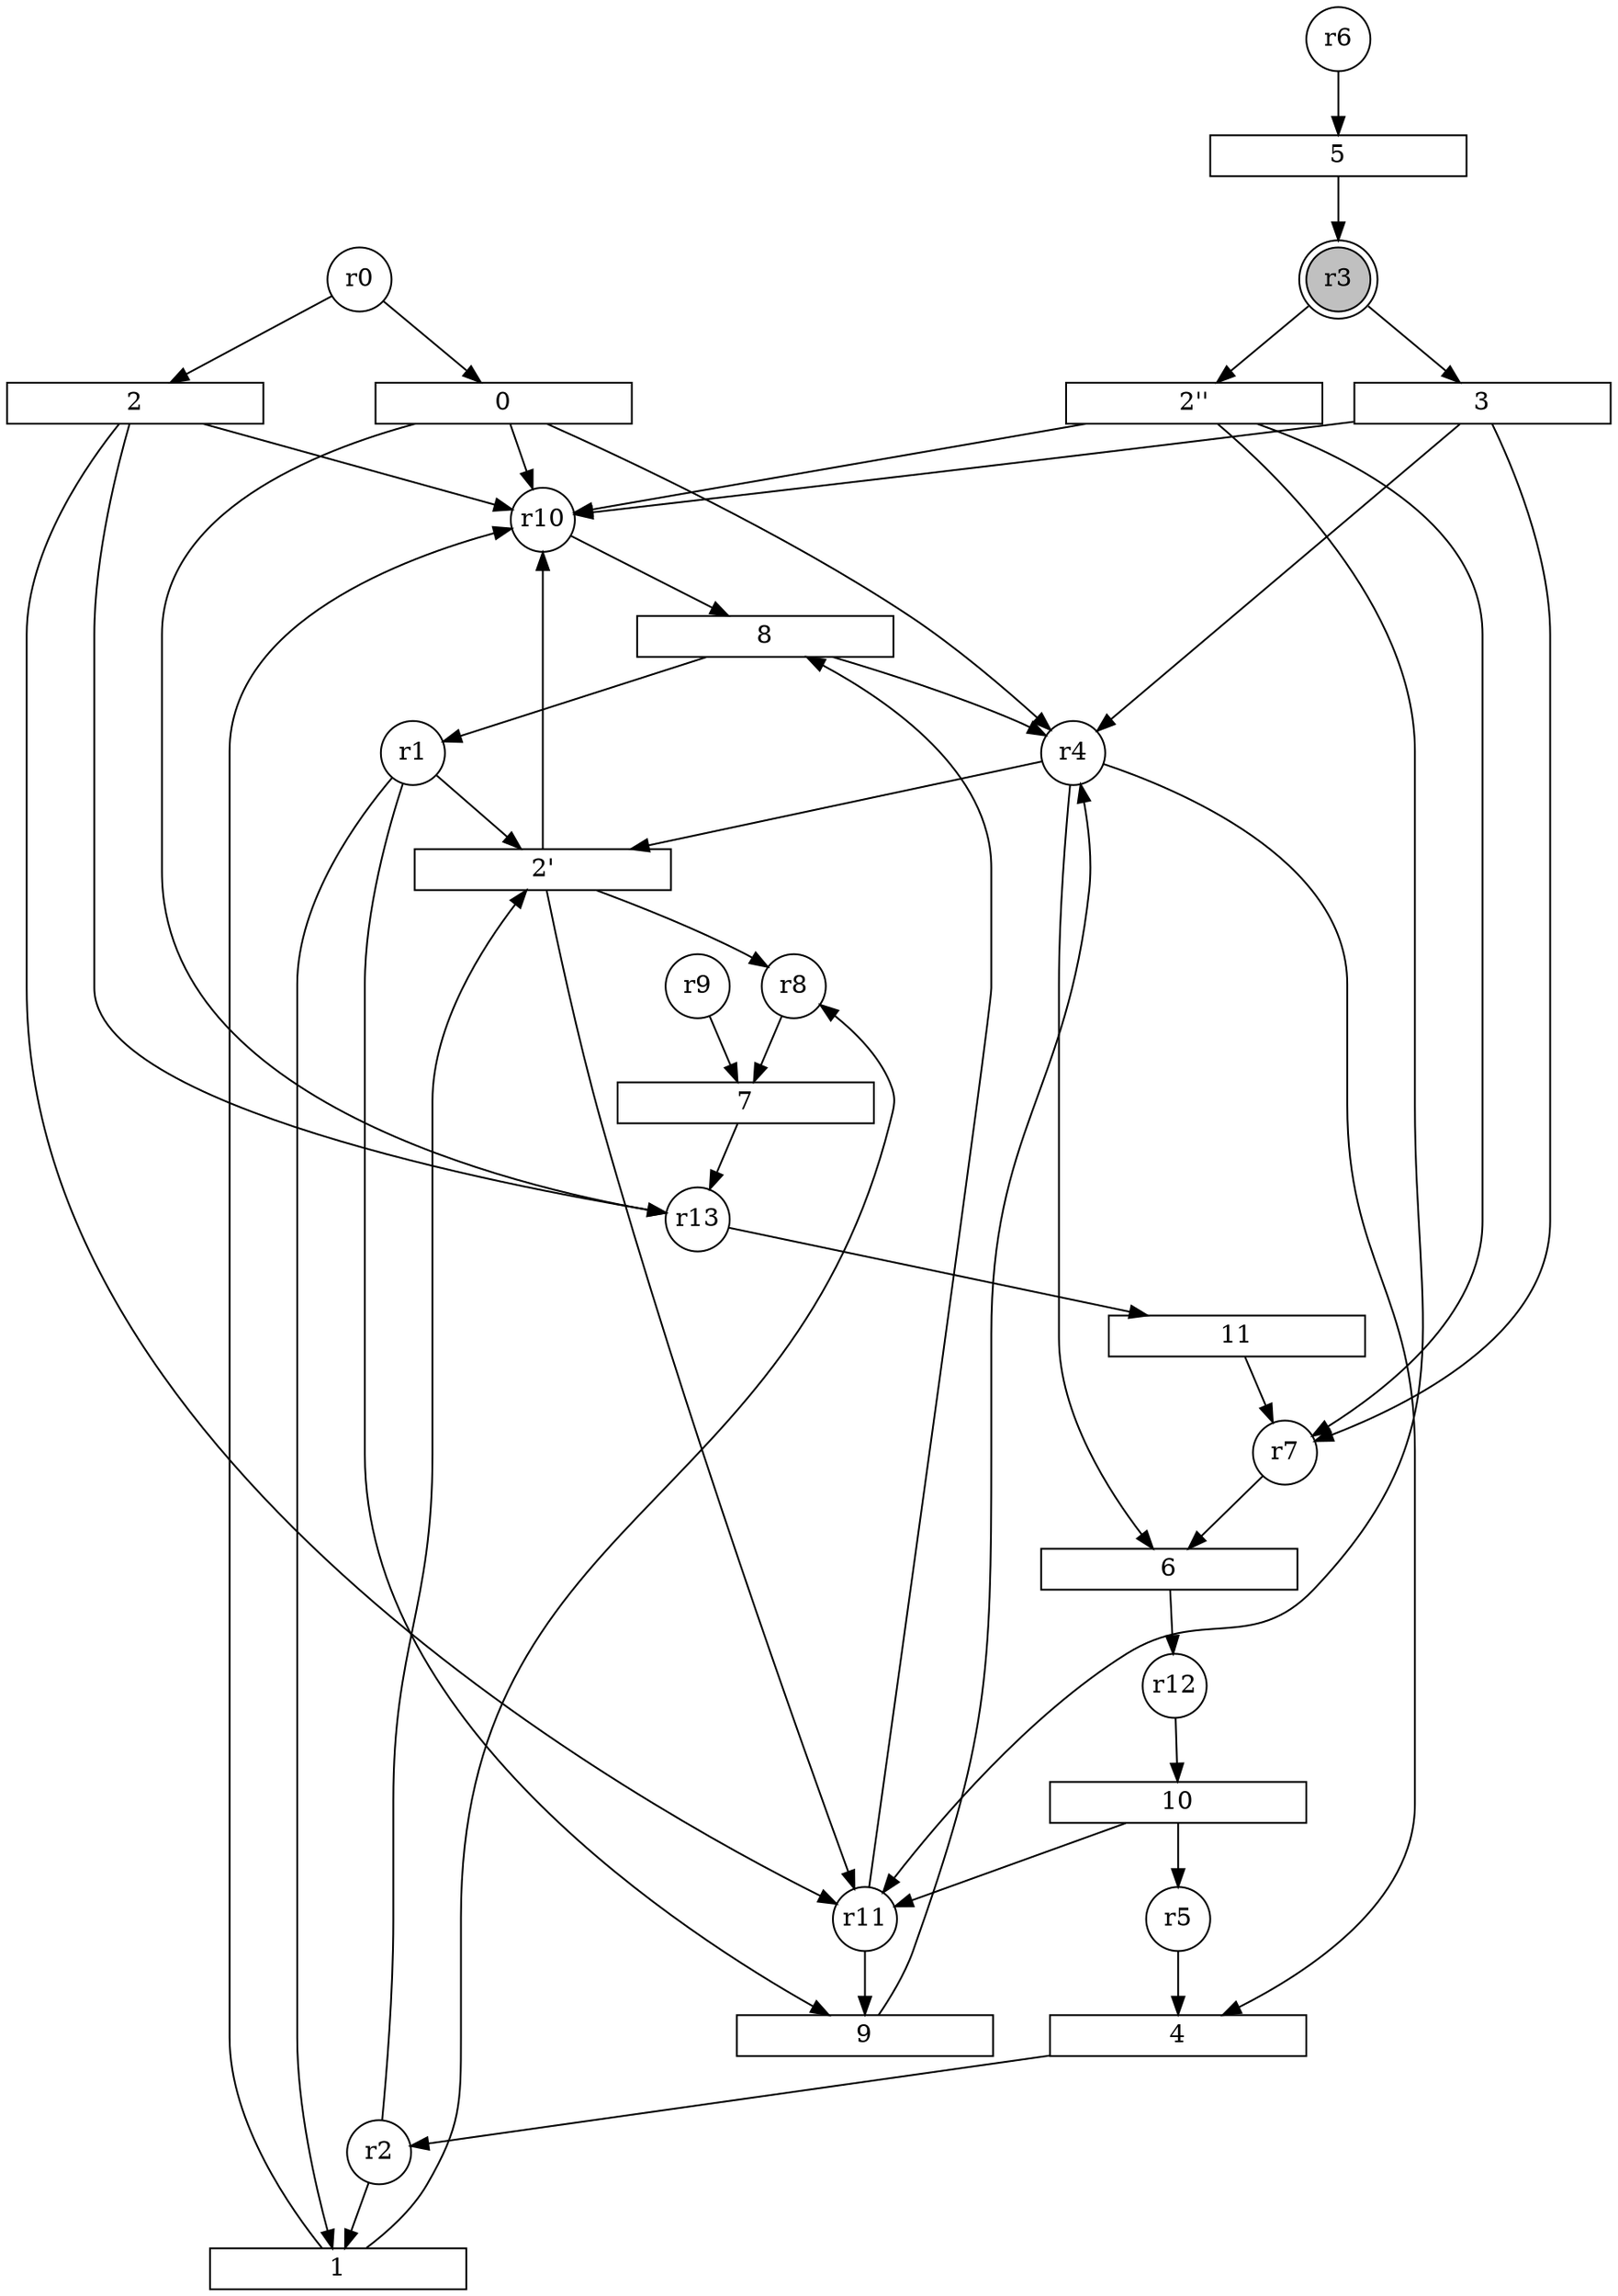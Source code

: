 digraph input15_PN{
subgraph initial_place {
	node [shape=doublecircle,fixedsize=true, fixedsize = 2, color = black, fillcolor = gray, style = filled];
	r3;
}
subgraph place {     
	node [shape=circle,fixedsize=true, fixedsize = 2];
	r10;
	r7;
	r4;
	r11;
	r6;
	r12;
	r1;
	r13;
	r5;
	r8;
	r9;
	r2;
	r0;
}
subgraph transitions {
	node [shape=rect,height=0.2,width=2, forcelabels = false];
	12 [label = "2'"];
	13 [label = "2''"];
	0;
	1;
	2;
	3;
	4;
	5;
	6;
	7;
	8;
	9;
	10;
	11;
}
	r0 -> 0;
	r1 -> 1;
	r2 -> 1;
	r0 -> 2;
	r3 -> 3;
	r4 -> 4;
	r5 -> 4;
	r6 -> 5;
	r7 -> 6;
	r4 -> 6;
	r8 -> 7;
	r9 -> 7;
	r10 -> 8;
	r11 -> 8;
	r11 -> 9;
	r1 -> 9;
	r12 -> 10;
	r13 -> 11;
	r4 -> 12;
	r1 -> 12;
	r2 -> 12;
	r3 -> 13;
	0 -> r10;
	0 -> r4;
	0 -> r13;
	1 -> r10;
	1 -> r8;
	2 -> r10;
	2 -> r11;
	2 -> r13;
	3 -> r10;
	3 -> r7;
	3 -> r4;
	4 -> r2;
	5 -> r3;
	6 -> r12;
	7 -> r13;
	8 -> r4;
	8 -> r1;
	9 -> r4;
	10 -> r11;
	10 -> r5;
	11 -> r7;
	12 -> r10;
	12 -> r11;
	12 -> r8;
	13 -> r10;
	13 -> r7;
	13 -> r11;
}